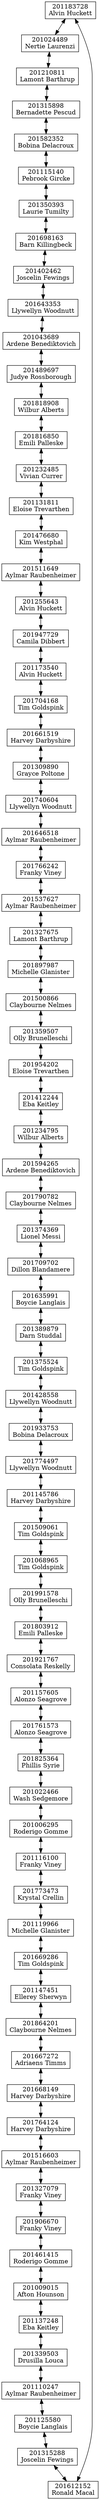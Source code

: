 digraph G{
 rankdir = TB; 
node [shape=box]; 
compound=true; 
"201183728"[label="201183728
Alvin Huckett"];
"201024489"[label="201024489
Nertie Laurenzi"];
"201210811"[label="201210811
Lamont Barthrup"];
"201315898"[label="201315898
Bernadette Pescud"];
"201582352"[label="201582352
Bobina Delacroux"];
"201115140"[label="201115140
Pebrook Gircke"];
"201350393"[label="201350393
Laurie Tumilty"];
"201698163"[label="201698163
Barn Killingbeck"];
"201402462"[label="201402462
Joscelin Fewings"];
"201643353"[label="201643353
Llywellyn Woodnutt"];
"201043689"[label="201043689
Ardene Benediktovich"];
"201489697"[label="201489697
Judye Rossborough"];
"201818908"[label="201818908
Wilbur Alberts"];
"201816850"[label="201816850
Emili Palleske"];
"201232485"[label="201232485
Vivian Currer"];
"201131811"[label="201131811
Eloise Trevarthen"];
"201476680"[label="201476680
Kim Westphal"];
"201511649"[label="201511649
Aylmar Raubenheimer"];
"201255643"[label="201255643
Alvin Huckett"];
"201947729"[label="201947729
Camila Dibbert"];
"201173540"[label="201173540
Alvin Huckett"];
"201704168"[label="201704168
Tim Goldspink"];
"201661519"[label="201661519
Harvey Darbyshire"];
"201309890"[label="201309890
Grayce Poltone"];
"201740604"[label="201740604
Llywellyn Woodnutt"];
"201646518"[label="201646518
Aylmar Raubenheimer"];
"201766242"[label="201766242
Franky Viney"];
"201537627"[label="201537627
Aylmar Raubenheimer"];
"201327675"[label="201327675
Lamont Barthrup"];
"201897987"[label="201897987
Michelle Glanister"];
"201500866"[label="201500866
Claybourne Nelmes"];
"201359507"[label="201359507
Olly Brunelleschi"];
"201954202"[label="201954202
Eloise Trevarthen"];
"201412244"[label="201412244
Eba Keitley"];
"201234795"[label="201234795
Wilbur Alberts"];
"201594265"[label="201594265
Ardene Benediktovich"];
"201790782"[label="201790782
Claybourne Nelmes"];
"201374369"[label="201374369
Lionel Messi"];
"201709702"[label="201709702
Dillon Blandamere"];
"201635991"[label="201635991
Boycie Langlais"];
"201389879"[label="201389879
Darn Studdal"];
"201375524"[label="201375524
Tim Goldspink"];
"201428558"[label="201428558
Llywellyn Woodnutt"];
"201933753"[label="201933753
Bobina Delacroux"];
"201774497"[label="201774497
Llywellyn Woodnutt"];
"201145786"[label="201145786
Harvey Darbyshire"];
"201509061"[label="201509061
Tim Goldspink"];
"201068965"[label="201068965
Tim Goldspink"];
"201991578"[label="201991578
Olly Brunelleschi"];
"201803912"[label="201803912
Emili Palleske"];
"201921767"[label="201921767
Consolata Reskelly"];
"201157605"[label="201157605
Alonzo Seagrove"];
"201761573"[label="201761573
Alonzo Seagrove"];
"201825364"[label="201825364
Phillis Syrie"];
"201022466"[label="201022466
Wash Sedgemore"];
"201006295"[label="201006295
Roderigo Gomme"];
"201116100"[label="201116100
Franky Viney"];
"201773473"[label="201773473
Krystal Crellin"];
"201119966"[label="201119966
Michelle Glanister"];
"201669286"[label="201669286
Tim Goldspink"];
"201147451"[label="201147451
Ellerey Sherwyn"];
"201864201"[label="201864201
Claybourne Nelmes"];
"201667272"[label="201667272
Adriaens Timms"];
"201668149"[label="201668149
Harvey Darbyshire"];
"201764124"[label="201764124
Harvey Darbyshire"];
"201516603"[label="201516603
Aylmar Raubenheimer"];
"201327079"[label="201327079
Franky Viney"];
"201906670"[label="201906670
Franky Viney"];
"201461415"[label="201461415
Roderigo Gomme"];
"201009015"[label="201009015
Afton Hounson"];
"201137248"[label="201137248
Eba Keitley"];
"201339503"[label="201339503
Drusilla Louca"];
"201110247"[label="201110247
Aylmar Raubenheimer"];
"201125580"[label="201125580
Boycie Langlais"];
"201315288"[label="201315288
Joscelin Fewings"];
"201612152"[label="201612152
Ronald Macal"];
"201183728" -> "201024489"[dir="both"];
"201024489" -> "201210811"[dir="both"];
"201210811" -> "201315898"[dir="both"];
"201315898" -> "201582352"[dir="both"];
"201582352" -> "201115140"[dir="both"];
"201115140" -> "201350393"[dir="both"];
"201350393" -> "201698163"[dir="both"];
"201698163" -> "201402462"[dir="both"];
"201402462" -> "201643353"[dir="both"];
"201643353" -> "201043689"[dir="both"];
"201043689" -> "201489697"[dir="both"];
"201489697" -> "201818908"[dir="both"];
"201818908" -> "201816850"[dir="both"];
"201816850" -> "201232485"[dir="both"];
"201232485" -> "201131811"[dir="both"];
"201131811" -> "201476680"[dir="both"];
"201476680" -> "201511649"[dir="both"];
"201511649" -> "201255643"[dir="both"];
"201255643" -> "201947729"[dir="both"];
"201947729" -> "201173540"[dir="both"];
"201173540" -> "201704168"[dir="both"];
"201704168" -> "201661519"[dir="both"];
"201661519" -> "201309890"[dir="both"];
"201309890" -> "201740604"[dir="both"];
"201740604" -> "201646518"[dir="both"];
"201646518" -> "201766242"[dir="both"];
"201766242" -> "201537627"[dir="both"];
"201537627" -> "201327675"[dir="both"];
"201327675" -> "201897987"[dir="both"];
"201897987" -> "201500866"[dir="both"];
"201500866" -> "201359507"[dir="both"];
"201359507" -> "201954202"[dir="both"];
"201954202" -> "201412244"[dir="both"];
"201412244" -> "201234795"[dir="both"];
"201234795" -> "201594265"[dir="both"];
"201594265" -> "201790782"[dir="both"];
"201790782" -> "201374369"[dir="both"];
"201374369" -> "201709702"[dir="both"];
"201709702" -> "201635991"[dir="both"];
"201635991" -> "201389879"[dir="both"];
"201389879" -> "201375524"[dir="both"];
"201375524" -> "201428558"[dir="both"];
"201428558" -> "201933753"[dir="both"];
"201933753" -> "201774497"[dir="both"];
"201774497" -> "201145786"[dir="both"];
"201145786" -> "201509061"[dir="both"];
"201509061" -> "201068965"[dir="both"];
"201068965" -> "201991578"[dir="both"];
"201991578" -> "201803912"[dir="both"];
"201803912" -> "201921767"[dir="both"];
"201921767" -> "201157605"[dir="both"];
"201157605" -> "201761573"[dir="both"];
"201761573" -> "201825364"[dir="both"];
"201825364" -> "201022466"[dir="both"];
"201022466" -> "201006295"[dir="both"];
"201006295" -> "201116100"[dir="both"];
"201116100" -> "201773473"[dir="both"];
"201773473" -> "201119966"[dir="both"];
"201119966" -> "201669286"[dir="both"];
"201669286" -> "201147451"[dir="both"];
"201147451" -> "201864201"[dir="both"];
"201864201" -> "201667272"[dir="both"];
"201667272" -> "201668149"[dir="both"];
"201668149" -> "201764124"[dir="both"];
"201764124" -> "201516603"[dir="both"];
"201516603" -> "201327079"[dir="both"];
"201327079" -> "201906670"[dir="both"];
"201906670" -> "201461415"[dir="both"];
"201461415" -> "201009015"[dir="both"];
"201009015" -> "201137248"[dir="both"];
"201137248" -> "201339503"[dir="both"];
"201339503" -> "201110247"[dir="both"];
"201110247" -> "201125580"[dir="both"];
"201125580" -> "201315288"[dir="both"];
"201315288" -> "201612152"[dir="both"];
"201612152" -> "201183728"[dir="both"];

}

